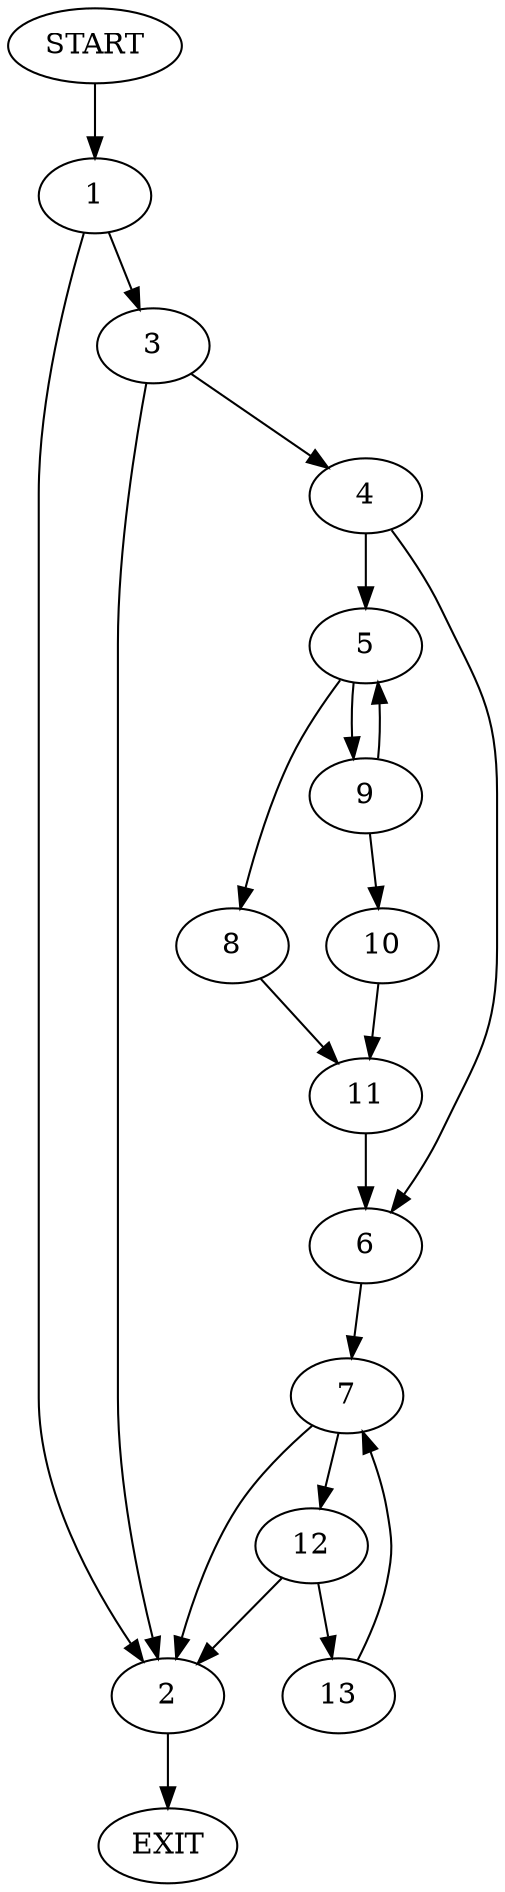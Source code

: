 digraph {
0 [label="START"]
14 [label="EXIT"]
0 -> 1
1 -> 2
1 -> 3
3 -> 2
3 -> 4
2 -> 14
4 -> 5
4 -> 6
6 -> 7
5 -> 8
5 -> 9
9 -> 5
9 -> 10
8 -> 11
11 -> 6
10 -> 11
7 -> 2
7 -> 12
12 -> 2
12 -> 13
13 -> 7
}
